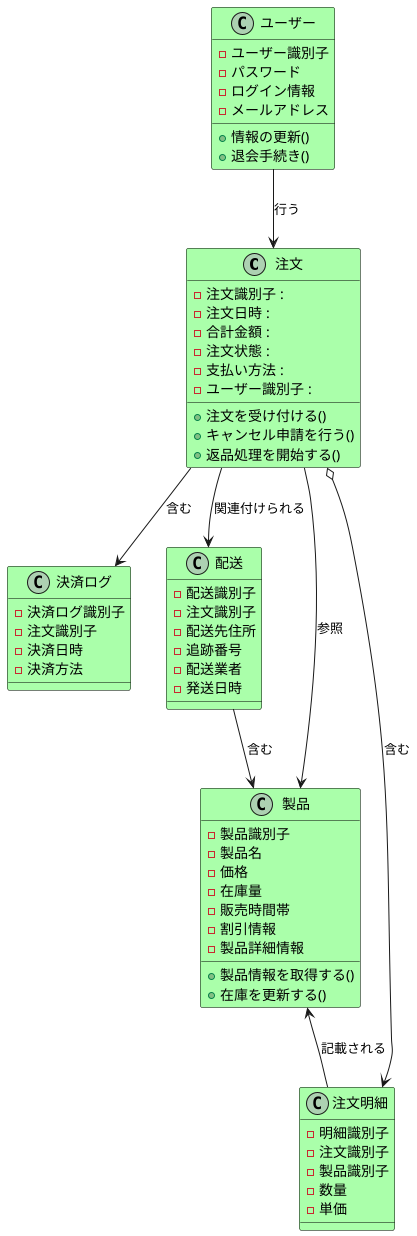 @startuml .
' 日本語フォント設定
skinparam defaultFontName "IPAexゴシック"

' スタイル設定
skinparam class {
  BackgroundColor #AAFFAA
  BorderColor black
}

' 関連線のカスタマイズ (多重度を非表示に)
skinparam classAttributeIconStyle none 

' クラス定義
class 注文 {
  - 注文識別子 :
  - 注文日時 :
  - 合計金額 :
  - 注文状態 :
  - 支払い方法 :
  - ユーザー識別子 :
  + 注文を受け付ける()
  + キャンセル申請を行う()
  + 返品処理を開始する()
}

class 決済ログ {
  - 決済ログ識別子 
  - 注文識別子 
  - 決済日時
  - 決済方法
}

class ユーザー {
  - ユーザー識別子 
  - パスワード
  - ログイン情報
  - メールアドレス
  + 情報の更新()
  + 退会手続き()
}

class 配送 {
  - 配送識別子 
  - 注文識別子 
  - 配送先住所
  - 追跡番号
  - 配送業者
  - 発送日時
}

class 製品 {
  - 製品識別子 
  - 製品名
  - 価格
  - 在庫量
  - 販売時間帯
  - 割引情報
  - 製品詳細情報  
  + 製品情報を取得する()
  + 在庫を更新する()
}

class 注文明細 {
  - 明細識別子 
  - 注文識別子 
  - 製品識別子 
  - 数量
  - 単価
}

' --- 関連付け (矢印のみ、多重度なし) ---

' 注文と決済ログ
注文 --> 決済ログ : 含む

' ユーザーと注文
ユーザー --> 注文 : 行う

' 注文と配送
注文 --> 配送 : 関連付けられる

' 注文と注文明細 (注文が明細を含む)
注文 o--> 注文明細 : 含む

' 製品と注文明細 (明細が製品を参照)
製品 <-- 注文明細 : 記載される

' 配送と製品 (配送対象)
配送 --> 製品 : 含む

' 注文と製品 (間接参照)
注文 --> 製品 : 参照

@enduml
